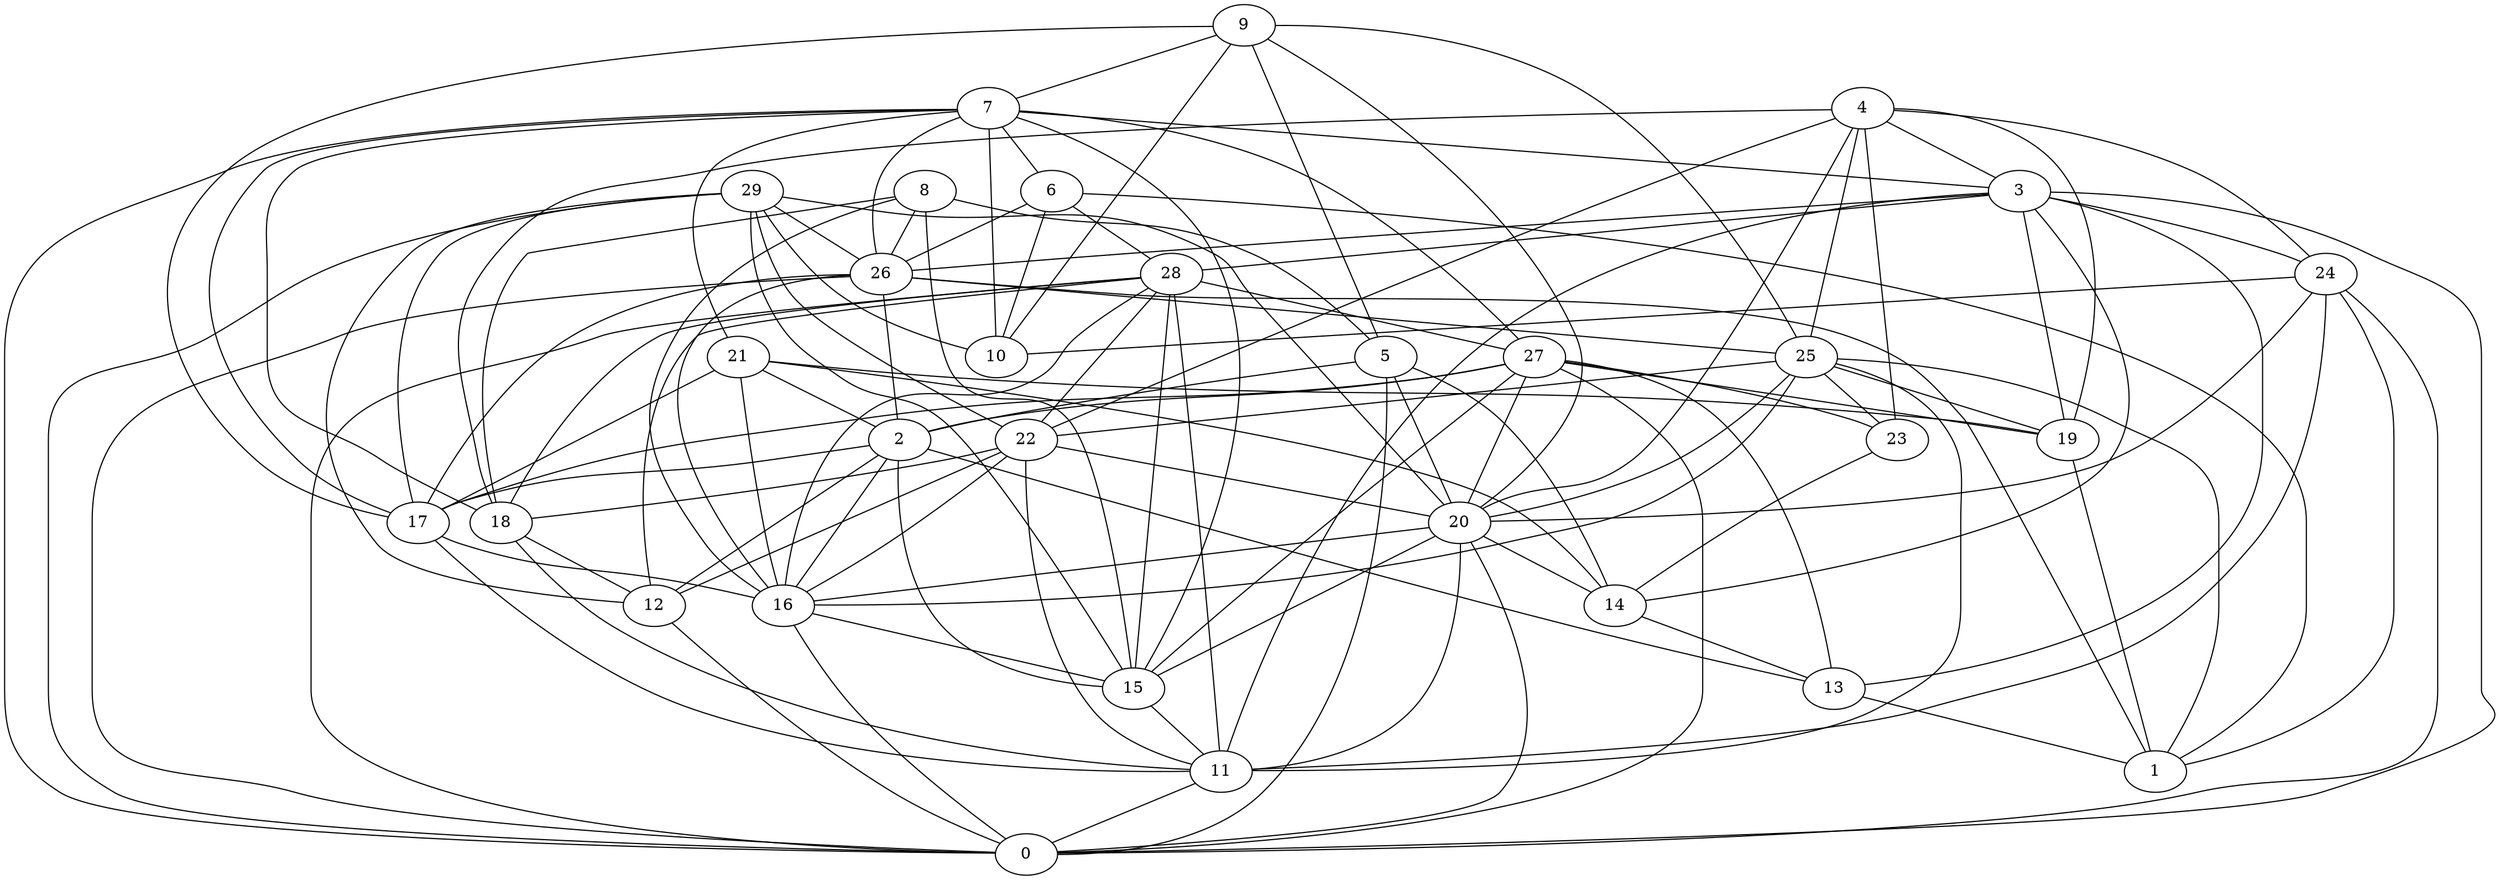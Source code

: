 digraph GG_graph {

subgraph G_graph {
edge [color = black]
"18" -> "11" [dir = none]
"22" -> "11" [dir = none]
"9" -> "17" [dir = none]
"29" -> "12" [dir = none]
"29" -> "20" [dir = none]
"28" -> "15" [dir = none]
"28" -> "16" [dir = none]
"28" -> "27" [dir = none]
"26" -> "0" [dir = none]
"20" -> "0" [dir = none]
"8" -> "16" [dir = none]
"25" -> "1" [dir = none]
"2" -> "16" [dir = none]
"19" -> "1" [dir = none]
"3" -> "13" [dir = none]
"3" -> "26" [dir = none]
"6" -> "28" [dir = none]
"27" -> "20" [dir = none]
"27" -> "19" [dir = none]
"7" -> "18" [dir = none]
"7" -> "17" [dir = none]
"7" -> "27" [dir = none]
"5" -> "20" [dir = none]
"24" -> "10" [dir = none]
"24" -> "11" [dir = none]
"4" -> "23" [dir = none]
"4" -> "20" [dir = none]
"21" -> "14" [dir = none]
"21" -> "16" [dir = none]
"11" -> "0" [dir = none]
"25" -> "16" [dir = none]
"3" -> "24" [dir = none]
"27" -> "23" [dir = none]
"9" -> "5" [dir = none]
"13" -> "1" [dir = none]
"27" -> "13" [dir = none]
"29" -> "0" [dir = none]
"22" -> "20" [dir = none]
"8" -> "18" [dir = none]
"28" -> "22" [dir = none]
"21" -> "17" [dir = none]
"4" -> "3" [dir = none]
"2" -> "15" [dir = none]
"2" -> "17" [dir = none]
"4" -> "24" [dir = none]
"25" -> "23" [dir = none]
"3" -> "19" [dir = none]
"25" -> "11" [dir = none]
"6" -> "1" [dir = none]
"2" -> "12" [dir = none]
"9" -> "7" [dir = none]
"20" -> "11" [dir = none]
"23" -> "14" [dir = none]
"9" -> "10" [dir = none]
"5" -> "2" [dir = none]
"9" -> "20" [dir = none]
"26" -> "1" [dir = none]
"24" -> "0" [dir = none]
"29" -> "26" [dir = none]
"27" -> "15" [dir = none]
"26" -> "16" [dir = none]
"29" -> "10" [dir = none]
"20" -> "16" [dir = none]
"5" -> "0" [dir = none]
"7" -> "21" [dir = none]
"8" -> "26" [dir = none]
"29" -> "15" [dir = none]
"12" -> "0" [dir = none]
"16" -> "0" [dir = none]
"20" -> "15" [dir = none]
"26" -> "17" [dir = none]
"18" -> "12" [dir = none]
"6" -> "10" [dir = none]
"28" -> "11" [dir = none]
"25" -> "19" [dir = none]
"24" -> "1" [dir = none]
"2" -> "13" [dir = none]
"21" -> "19" [dir = none]
"28" -> "0" [dir = none]
"7" -> "26" [dir = none]
"25" -> "20" [dir = none]
"27" -> "0" [dir = none]
"29" -> "22" [dir = none]
"4" -> "19" [dir = none]
"15" -> "11" [dir = none]
"25" -> "22" [dir = none]
"20" -> "14" [dir = none]
"27" -> "17" [dir = none]
"8" -> "15" [dir = none]
"3" -> "14" [dir = none]
"21" -> "2" [dir = none]
"17" -> "11" [dir = none]
"7" -> "6" [dir = none]
"28" -> "12" [dir = none]
"29" -> "17" [dir = none]
"22" -> "18" [dir = none]
"17" -> "16" [dir = none]
"14" -> "13" [dir = none]
"24" -> "20" [dir = none]
"3" -> "28" [dir = none]
"4" -> "18" [dir = none]
"26" -> "25" [dir = none]
"7" -> "10" [dir = none]
"5" -> "14" [dir = none]
"3" -> "0" [dir = none]
"7" -> "15" [dir = none]
"27" -> "2" [dir = none]
"7" -> "3" [dir = none]
"6" -> "26" [dir = none]
"26" -> "2" [dir = none]
"7" -> "0" [dir = none]
"4" -> "22" [dir = none]
"16" -> "15" [dir = none]
"22" -> "12" [dir = none]
"28" -> "18" [dir = none]
"9" -> "25" [dir = none]
"4" -> "25" [dir = none]
"22" -> "16" [dir = none]
"3" -> "11" [dir = none]
"8" -> "5" [dir = none]
}

}
